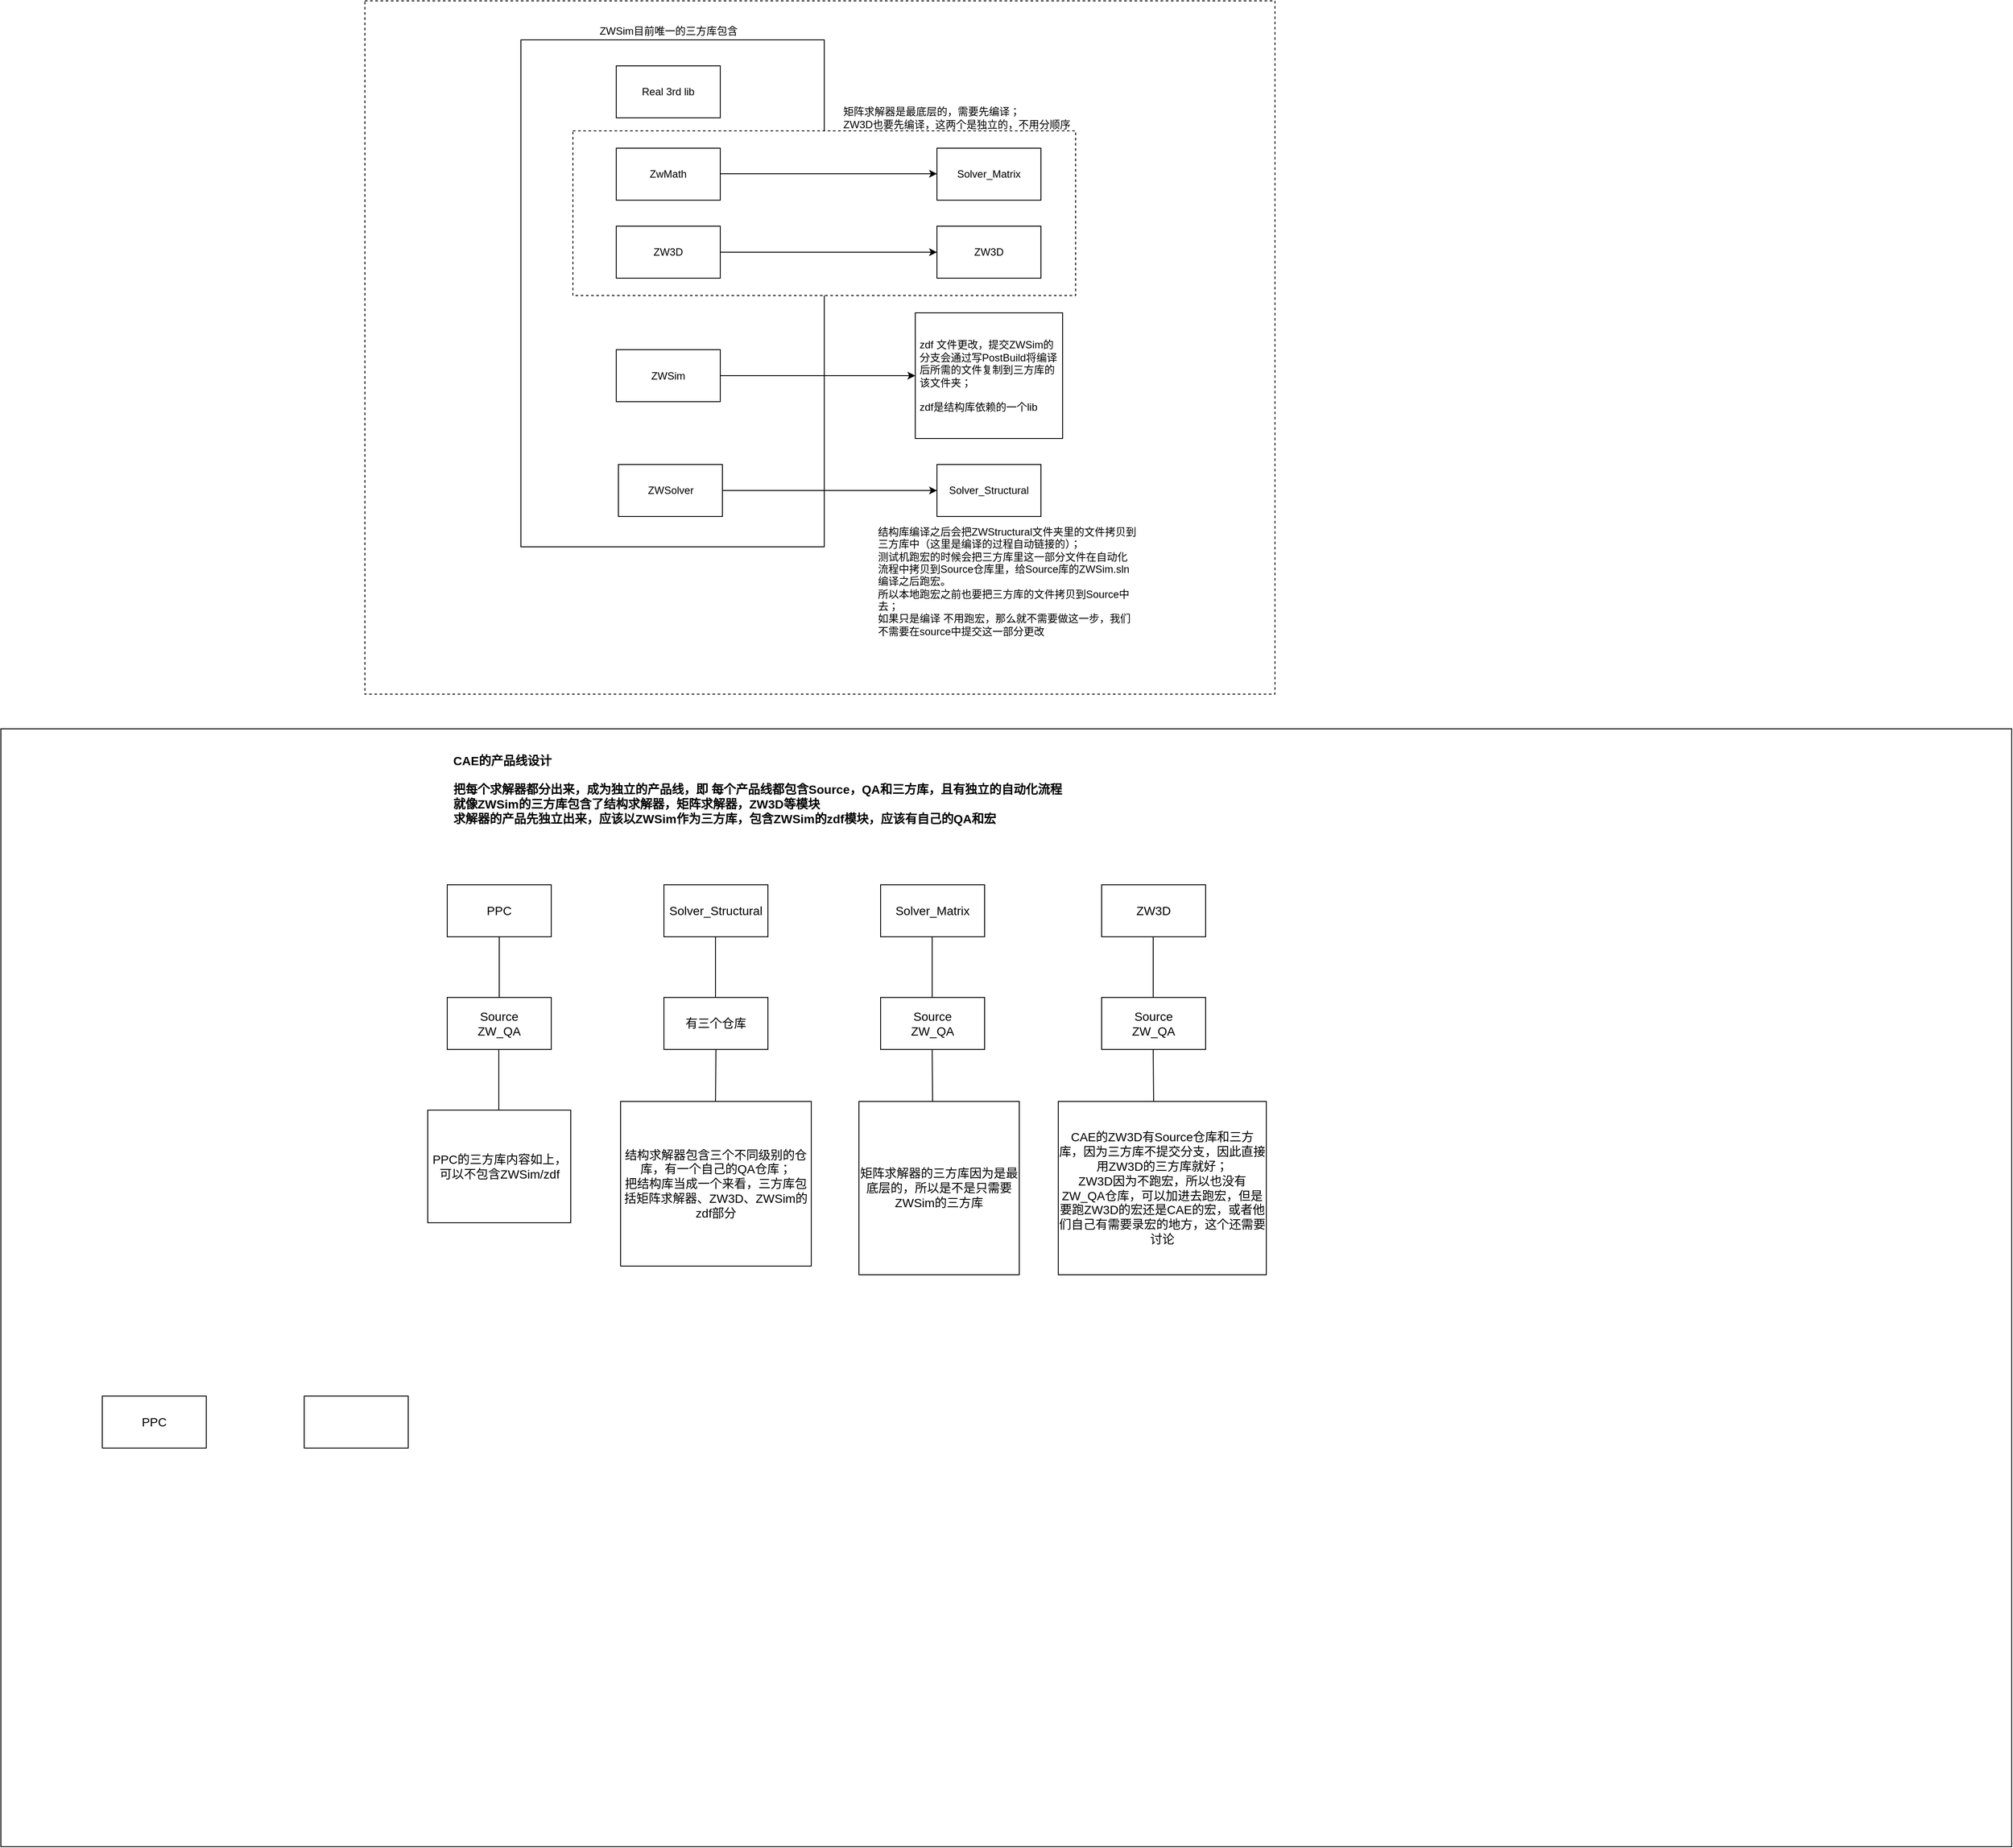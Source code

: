 <mxfile version="20.2.7" type="github">
  <diagram id="uND2nv7Y5iFm22JTDvSD" name="Page-1">
    <mxGraphModel dx="2249" dy="794" grid="1" gridSize="10" guides="1" tooltips="1" connect="1" arrows="1" fold="1" page="1" pageScale="1" pageWidth="827" pageHeight="1169" math="0" shadow="0">
      <root>
        <mxCell id="0" />
        <mxCell id="1" parent="0" />
        <mxCell id="ojjE99YVMprdqWIMOLfo-25" value="" style="rounded=0;whiteSpace=wrap;html=1;dashed=1;" parent="1" vertex="1">
          <mxGeometry x="-110" y="50" width="1050" height="800" as="geometry" />
        </mxCell>
        <mxCell id="ojjE99YVMprdqWIMOLfo-1" value="" style="rounded=0;whiteSpace=wrap;html=1;" parent="1" vertex="1">
          <mxGeometry x="70" y="95" width="350" height="585" as="geometry" />
        </mxCell>
        <mxCell id="ojjE99YVMprdqWIMOLfo-20" value="" style="rounded=0;whiteSpace=wrap;html=1;dashed=1;" parent="1" vertex="1">
          <mxGeometry x="130" y="200" width="580" height="190" as="geometry" />
        </mxCell>
        <mxCell id="ojjE99YVMprdqWIMOLfo-2" value="ZWSim目前唯一的三方库包含" style="text;html=1;align=center;verticalAlign=middle;resizable=0;points=[];autosize=1;strokeColor=none;fillColor=none;" parent="1" vertex="1">
          <mxGeometry x="150" y="70" width="180" height="30" as="geometry" />
        </mxCell>
        <mxCell id="ojjE99YVMprdqWIMOLfo-3" value="Real 3rd lib" style="rounded=0;whiteSpace=wrap;html=1;" parent="1" vertex="1">
          <mxGeometry x="180" y="125" width="120" height="60" as="geometry" />
        </mxCell>
        <mxCell id="ojjE99YVMprdqWIMOLfo-5" value="ZwMath" style="rounded=0;whiteSpace=wrap;html=1;" parent="1" vertex="1">
          <mxGeometry x="180" y="220" width="120" height="60" as="geometry" />
        </mxCell>
        <mxCell id="ojjE99YVMprdqWIMOLfo-6" value="ZW3D" style="rounded=0;whiteSpace=wrap;html=1;" parent="1" vertex="1">
          <mxGeometry x="180" y="310" width="120" height="60" as="geometry" />
        </mxCell>
        <mxCell id="ojjE99YVMprdqWIMOLfo-7" value="ZWSim" style="rounded=0;whiteSpace=wrap;html=1;" parent="1" vertex="1">
          <mxGeometry x="180" y="452.5" width="120" height="60" as="geometry" />
        </mxCell>
        <mxCell id="ojjE99YVMprdqWIMOLfo-9" value="Solver_Structural" style="rounded=0;whiteSpace=wrap;html=1;" parent="1" vertex="1">
          <mxGeometry x="550" y="585" width="120" height="60" as="geometry" />
        </mxCell>
        <mxCell id="ojjE99YVMprdqWIMOLfo-10" value="" style="endArrow=classic;html=1;rounded=0;exitX=1;exitY=0.5;exitDx=0;exitDy=0;entryX=0;entryY=0.5;entryDx=0;entryDy=0;" parent="1" target="ojjE99YVMprdqWIMOLfo-9" edge="1">
          <mxGeometry width="50" height="50" relative="1" as="geometry">
            <mxPoint x="302.5" y="615" as="sourcePoint" />
            <mxPoint x="442.5" y="710" as="targetPoint" />
          </mxGeometry>
        </mxCell>
        <mxCell id="ojjE99YVMprdqWIMOLfo-11" value="Solver_Matrix" style="rounded=0;whiteSpace=wrap;html=1;" parent="1" vertex="1">
          <mxGeometry x="550" y="220" width="120" height="60" as="geometry" />
        </mxCell>
        <mxCell id="ojjE99YVMprdqWIMOLfo-12" value="" style="endArrow=classic;html=1;rounded=0;exitX=1;exitY=0.5;exitDx=0;exitDy=0;entryX=0;entryY=0.5;entryDx=0;entryDy=0;" parent="1" edge="1">
          <mxGeometry width="50" height="50" relative="1" as="geometry">
            <mxPoint x="300" y="249.5" as="sourcePoint" />
            <mxPoint x="550" y="249.5" as="targetPoint" />
          </mxGeometry>
        </mxCell>
        <mxCell id="ojjE99YVMprdqWIMOLfo-16" value="zdf 文件更改，提交ZWSim的分支会通过写PostBuild将编译后所需的文件复制到三方库的该文件夹；&lt;br&gt;&lt;br&gt;zdf是结构库依赖的一个lib" style="rounded=0;whiteSpace=wrap;html=1;align=left;spacingRight=3;spacingLeft=3;" parent="1" vertex="1">
          <mxGeometry x="525" y="410" width="170" height="145" as="geometry" />
        </mxCell>
        <mxCell id="ojjE99YVMprdqWIMOLfo-17" value="" style="endArrow=classic;html=1;rounded=0;exitX=1;exitY=0.5;exitDx=0;exitDy=0;entryX=0;entryY=0.5;entryDx=0;entryDy=0;" parent="1" source="ojjE99YVMprdqWIMOLfo-7" target="ojjE99YVMprdqWIMOLfo-16" edge="1">
          <mxGeometry width="50" height="50" relative="1" as="geometry">
            <mxPoint x="400" y="597.5" as="sourcePoint" />
            <mxPoint x="450" y="547.5" as="targetPoint" />
          </mxGeometry>
        </mxCell>
        <mxCell id="ojjE99YVMprdqWIMOLfo-18" value="ZW3D" style="rounded=0;whiteSpace=wrap;html=1;" parent="1" vertex="1">
          <mxGeometry x="550" y="310" width="120" height="60" as="geometry" />
        </mxCell>
        <mxCell id="ojjE99YVMprdqWIMOLfo-19" value="" style="endArrow=classic;html=1;rounded=0;exitX=1;exitY=0.5;exitDx=0;exitDy=0;" parent="1" source="ojjE99YVMprdqWIMOLfo-6" target="ojjE99YVMprdqWIMOLfo-18" edge="1">
          <mxGeometry width="50" height="50" relative="1" as="geometry">
            <mxPoint x="440" y="365" as="sourcePoint" />
            <mxPoint x="490" y="315" as="targetPoint" />
          </mxGeometry>
        </mxCell>
        <mxCell id="ojjE99YVMprdqWIMOLfo-21" value="矩阵求解器是最底层的，需要先编译；&lt;br&gt;ZW3D也要先编译，这两个是独立的，不用分顺序" style="text;html=1;strokeColor=none;fillColor=none;align=left;verticalAlign=middle;whiteSpace=wrap;rounded=0;dashed=1;" parent="1" vertex="1">
          <mxGeometry x="440" y="170" width="310" height="30" as="geometry" />
        </mxCell>
        <mxCell id="ojjE99YVMprdqWIMOLfo-22" value="ZWSolver" style="rounded=0;whiteSpace=wrap;html=1;" parent="1" vertex="1">
          <mxGeometry x="182.5" y="585" width="120" height="60" as="geometry" />
        </mxCell>
        <mxCell id="ojjE99YVMprdqWIMOLfo-24" value="结构库编译之后会把ZWStructural文件夹里的文件拷贝到三方库中（这里是编译的过程自动链接的）；&lt;br&gt;测试机跑宏的时候会把三方库里这一部分文件在自动化流程中拷贝到Source仓库里，给Source库的ZWSim.sln编译之后跑宏。&lt;br&gt;所以本地跑宏之前也要把三方库的文件拷贝到Source中去；&lt;br&gt;如果只是编译 不用跑宏，那么就不需要做这一步，我们不需要在source中提交这一部分更改" style="text;html=1;strokeColor=none;fillColor=none;align=left;verticalAlign=middle;whiteSpace=wrap;rounded=0;dashed=1;" parent="1" vertex="1">
          <mxGeometry x="480" y="660" width="300" height="120" as="geometry" />
        </mxCell>
        <mxCell id="l3AWKnz8E78K2TEx_wQa-1" value="" style="rounded=0;whiteSpace=wrap;html=1;" vertex="1" parent="1">
          <mxGeometry x="-530" y="890" width="2320" height="1290" as="geometry" />
        </mxCell>
        <mxCell id="l3AWKnz8E78K2TEx_wQa-2" value="CAE的产品线设计&lt;br&gt;&lt;br&gt;把每个求解器都分出来，成为独立的产品线，即 每个产品线都包含Source，QA和三方库，且有独立的自动化流程&lt;br&gt;就像ZWSim的三方库包含了结构求解器，矩阵求解器，ZW3D等模块&lt;br&gt;求解器的产品先独立出来，应该以ZWSim作为三方库，包含ZWSim的zdf模块，应该有自己的QA和宏" style="text;html=1;strokeColor=none;fillColor=none;align=left;verticalAlign=middle;whiteSpace=wrap;rounded=0;fontSize=14;fontStyle=1" vertex="1" parent="1">
          <mxGeometry x="-10" y="930" width="970" height="60" as="geometry" />
        </mxCell>
        <mxCell id="l3AWKnz8E78K2TEx_wQa-15" value="ZW3D" style="rounded=0;whiteSpace=wrap;html=1;fontSize=14;" vertex="1" parent="1">
          <mxGeometry x="740" y="1070" width="120" height="60" as="geometry" />
        </mxCell>
        <mxCell id="l3AWKnz8E78K2TEx_wQa-16" value="Solver_Matrix" style="rounded=0;whiteSpace=wrap;html=1;fontSize=14;" vertex="1" parent="1">
          <mxGeometry x="485" y="1070" width="120" height="60" as="geometry" />
        </mxCell>
        <mxCell id="l3AWKnz8E78K2TEx_wQa-17" value="PPC" style="rounded=0;whiteSpace=wrap;html=1;fontSize=14;" vertex="1" parent="1">
          <mxGeometry x="-15" y="1070" width="120" height="60" as="geometry" />
        </mxCell>
        <mxCell id="l3AWKnz8E78K2TEx_wQa-18" value="Solver_Structural" style="rounded=0;whiteSpace=wrap;html=1;fontSize=14;" vertex="1" parent="1">
          <mxGeometry x="235" y="1070" width="120" height="60" as="geometry" />
        </mxCell>
        <mxCell id="l3AWKnz8E78K2TEx_wQa-19" value="Source&lt;br&gt;ZW_QA" style="rounded=0;whiteSpace=wrap;html=1;fontSize=14;" vertex="1" parent="1">
          <mxGeometry x="-15" y="1200" width="120" height="60" as="geometry" />
        </mxCell>
        <mxCell id="l3AWKnz8E78K2TEx_wQa-20" value="PPC的三方库内容如上，可以不包含ZWSim/zdf" style="rounded=0;whiteSpace=wrap;html=1;fontSize=14;" vertex="1" parent="1">
          <mxGeometry x="-37.5" y="1330" width="165" height="130" as="geometry" />
        </mxCell>
        <mxCell id="l3AWKnz8E78K2TEx_wQa-21" value="有三个仓库" style="rounded=0;whiteSpace=wrap;html=1;fontSize=14;" vertex="1" parent="1">
          <mxGeometry x="235" y="1200" width="120" height="60" as="geometry" />
        </mxCell>
        <mxCell id="l3AWKnz8E78K2TEx_wQa-22" value="Source&lt;br&gt;ZW_QA" style="rounded=0;whiteSpace=wrap;html=1;fontSize=14;" vertex="1" parent="1">
          <mxGeometry x="485" y="1200" width="120" height="60" as="geometry" />
        </mxCell>
        <mxCell id="l3AWKnz8E78K2TEx_wQa-23" value="矩阵求解器的三方库因为是最底层的，所以是不是只需要ZWSim的三方库" style="rounded=0;whiteSpace=wrap;html=1;fontSize=14;" vertex="1" parent="1">
          <mxGeometry x="460" y="1320" width="185" height="200" as="geometry" />
        </mxCell>
        <mxCell id="l3AWKnz8E78K2TEx_wQa-24" value="结构求解器包含三个不同级别的仓库，有一个自己的QA仓库；&lt;br&gt;把结构库当成一个来看，三方库包括矩阵求解器、ZW3D、ZWSim的zdf部分" style="rounded=0;whiteSpace=wrap;html=1;fontSize=14;" vertex="1" parent="1">
          <mxGeometry x="185" y="1320" width="220" height="190" as="geometry" />
        </mxCell>
        <mxCell id="l3AWKnz8E78K2TEx_wQa-25" value="Source&lt;br&gt;ZW_QA" style="rounded=0;whiteSpace=wrap;html=1;fontSize=14;" vertex="1" parent="1">
          <mxGeometry x="740" y="1200" width="120" height="60" as="geometry" />
        </mxCell>
        <mxCell id="l3AWKnz8E78K2TEx_wQa-26" value="CAE的ZW3D有Source仓库和三方库，因为三方库不提交分支，因此直接用ZW3D的三方库就好；&lt;br&gt;ZW3D因为不跑宏，所以也没有ZW_QA仓库，可以加进去跑宏，但是要跑ZW3D的宏还是CAE的宏，或者他们自己有需要录宏的地方，这个还需要讨论" style="rounded=0;whiteSpace=wrap;html=1;fontSize=14;" vertex="1" parent="1">
          <mxGeometry x="690" y="1320" width="240" height="200" as="geometry" />
        </mxCell>
        <mxCell id="l3AWKnz8E78K2TEx_wQa-27" value="" style="endArrow=none;html=1;rounded=0;fontSize=14;entryX=0.5;entryY=1;entryDx=0;entryDy=0;exitX=0.5;exitY=0;exitDx=0;exitDy=0;" edge="1" parent="1" source="l3AWKnz8E78K2TEx_wQa-19" target="l3AWKnz8E78K2TEx_wQa-17">
          <mxGeometry width="50" height="50" relative="1" as="geometry">
            <mxPoint x="10" y="1210" as="sourcePoint" />
            <mxPoint x="60" y="1160" as="targetPoint" />
          </mxGeometry>
        </mxCell>
        <mxCell id="l3AWKnz8E78K2TEx_wQa-28" value="" style="endArrow=none;html=1;rounded=0;fontSize=14;entryX=0.5;entryY=1;entryDx=0;entryDy=0;exitX=0.5;exitY=0;exitDx=0;exitDy=0;" edge="1" parent="1">
          <mxGeometry width="50" height="50" relative="1" as="geometry">
            <mxPoint x="44.5" y="1330" as="sourcePoint" />
            <mxPoint x="44.5" y="1260" as="targetPoint" />
          </mxGeometry>
        </mxCell>
        <mxCell id="l3AWKnz8E78K2TEx_wQa-29" value="" style="endArrow=none;html=1;rounded=0;fontSize=14;entryX=0.5;entryY=1;entryDx=0;entryDy=0;exitX=0.5;exitY=0;exitDx=0;exitDy=0;" edge="1" parent="1">
          <mxGeometry width="50" height="50" relative="1" as="geometry">
            <mxPoint x="294.5" y="1200" as="sourcePoint" />
            <mxPoint x="294.5" y="1130" as="targetPoint" />
          </mxGeometry>
        </mxCell>
        <mxCell id="l3AWKnz8E78K2TEx_wQa-30" value="" style="endArrow=none;html=1;rounded=0;fontSize=14;entryX=0.5;entryY=1;entryDx=0;entryDy=0;exitX=0.5;exitY=0;exitDx=0;exitDy=0;" edge="1" parent="1" target="l3AWKnz8E78K2TEx_wQa-21">
          <mxGeometry width="50" height="50" relative="1" as="geometry">
            <mxPoint x="294.5" y="1320" as="sourcePoint" />
            <mxPoint x="294.5" y="1250" as="targetPoint" />
          </mxGeometry>
        </mxCell>
        <mxCell id="l3AWKnz8E78K2TEx_wQa-31" value="" style="endArrow=none;html=1;rounded=0;fontSize=14;entryX=0.5;entryY=1;entryDx=0;entryDy=0;exitX=0.5;exitY=0;exitDx=0;exitDy=0;" edge="1" parent="1">
          <mxGeometry width="50" height="50" relative="1" as="geometry">
            <mxPoint x="45" y="1200" as="sourcePoint" />
            <mxPoint x="45" y="1130" as="targetPoint" />
          </mxGeometry>
        </mxCell>
        <mxCell id="l3AWKnz8E78K2TEx_wQa-32" value="" style="endArrow=none;html=1;rounded=0;fontSize=14;entryX=0.5;entryY=1;entryDx=0;entryDy=0;exitX=0.5;exitY=0;exitDx=0;exitDy=0;" edge="1" parent="1">
          <mxGeometry width="50" height="50" relative="1" as="geometry">
            <mxPoint x="544.5" y="1200" as="sourcePoint" />
            <mxPoint x="544.5" y="1130" as="targetPoint" />
          </mxGeometry>
        </mxCell>
        <mxCell id="l3AWKnz8E78K2TEx_wQa-33" value="" style="endArrow=none;html=1;rounded=0;fontSize=14;entryX=0.5;entryY=1;entryDx=0;entryDy=0;" edge="1" parent="1">
          <mxGeometry width="50" height="50" relative="1" as="geometry">
            <mxPoint x="545" y="1320" as="sourcePoint" />
            <mxPoint x="544.5" y="1260" as="targetPoint" />
          </mxGeometry>
        </mxCell>
        <mxCell id="l3AWKnz8E78K2TEx_wQa-34" value="" style="endArrow=none;html=1;rounded=0;fontSize=14;entryX=0.5;entryY=1;entryDx=0;entryDy=0;exitX=0.5;exitY=0;exitDx=0;exitDy=0;" edge="1" parent="1">
          <mxGeometry width="50" height="50" relative="1" as="geometry">
            <mxPoint x="799.5" y="1200" as="sourcePoint" />
            <mxPoint x="799.5" y="1130" as="targetPoint" />
          </mxGeometry>
        </mxCell>
        <mxCell id="l3AWKnz8E78K2TEx_wQa-35" value="" style="endArrow=none;html=1;rounded=0;fontSize=14;entryX=0.5;entryY=1;entryDx=0;entryDy=0;" edge="1" parent="1">
          <mxGeometry width="50" height="50" relative="1" as="geometry">
            <mxPoint x="800" y="1320" as="sourcePoint" />
            <mxPoint x="799.5" y="1260" as="targetPoint" />
          </mxGeometry>
        </mxCell>
        <mxCell id="l3AWKnz8E78K2TEx_wQa-36" value="PPC" style="rounded=0;whiteSpace=wrap;html=1;fontSize=14;" vertex="1" parent="1">
          <mxGeometry x="-413" y="1660" width="120" height="60" as="geometry" />
        </mxCell>
        <mxCell id="l3AWKnz8E78K2TEx_wQa-37" value="" style="rounded=0;whiteSpace=wrap;html=1;fontSize=14;" vertex="1" parent="1">
          <mxGeometry x="-180" y="1660" width="120" height="60" as="geometry" />
        </mxCell>
      </root>
    </mxGraphModel>
  </diagram>
</mxfile>
